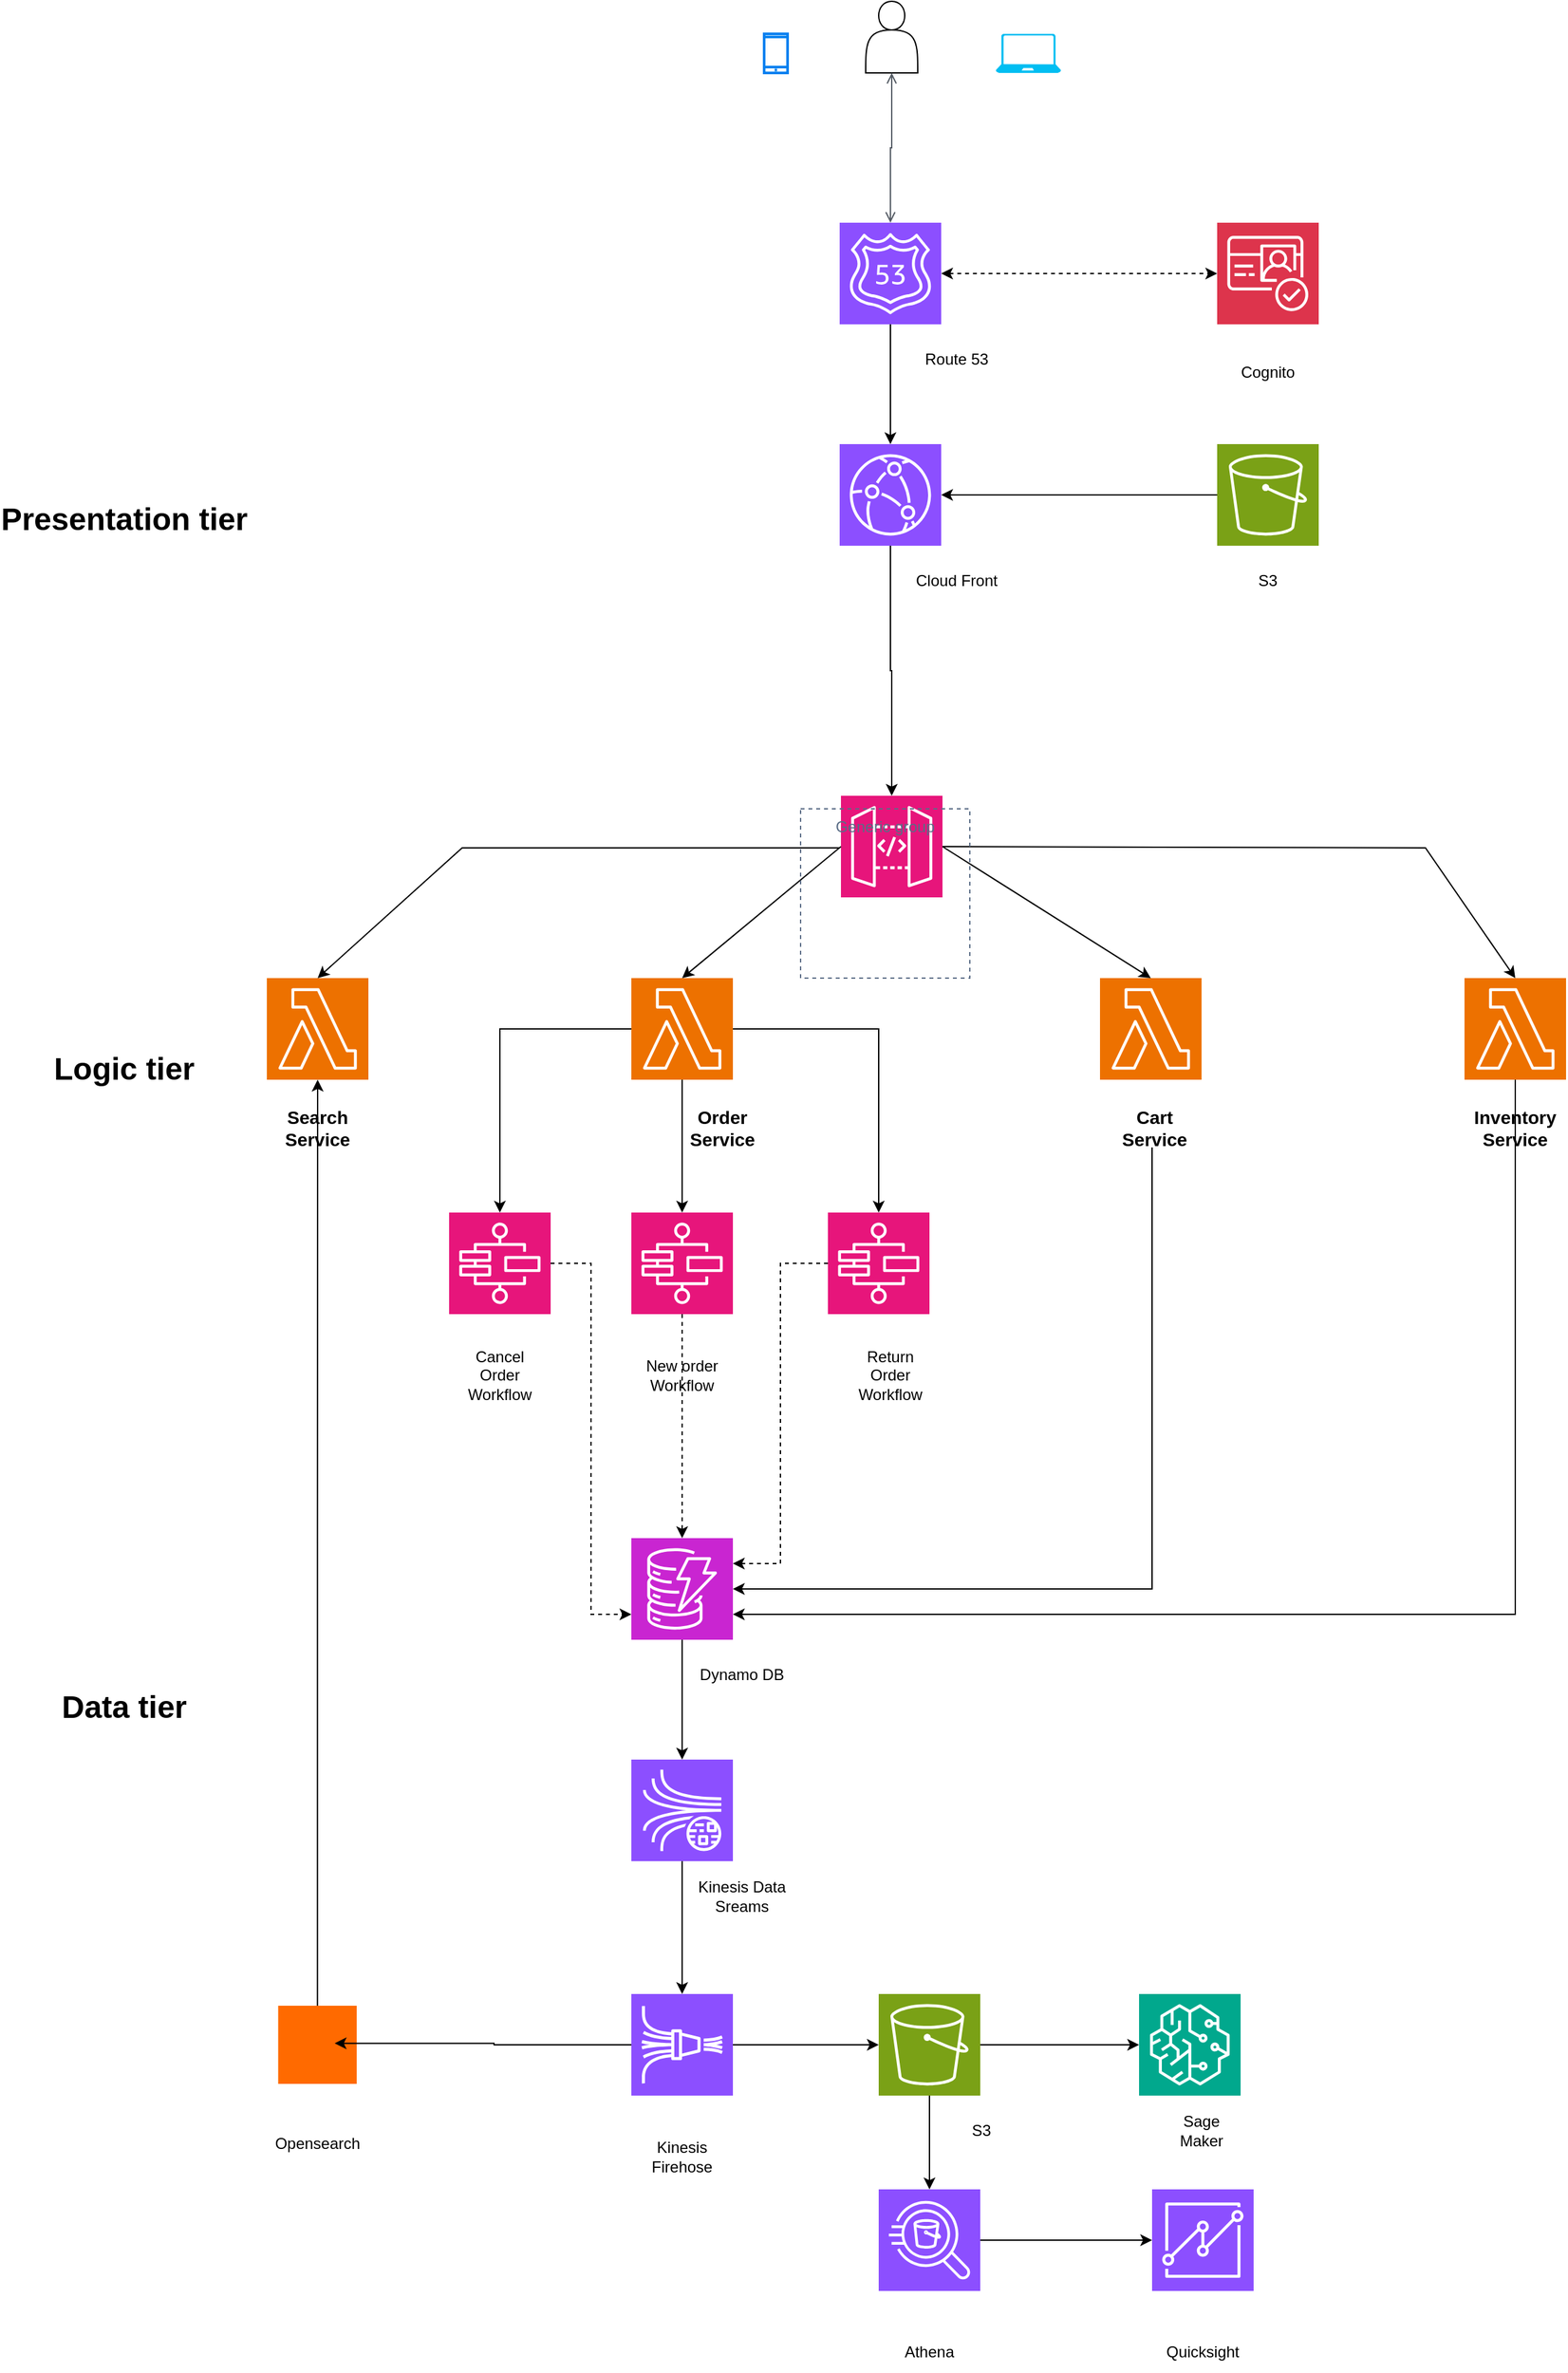 <mxfile version="26.0.7">
  <diagram name="Page-1" id="bP_iBaycLL0NLIDt_Ohi">
    <mxGraphModel dx="2500" dy="1742" grid="1" gridSize="10" guides="1" tooltips="1" connect="1" arrows="1" fold="1" page="1" pageScale="1" pageWidth="1100" pageHeight="850" math="0" shadow="0">
      <root>
        <mxCell id="0" />
        <mxCell id="1" parent="0" />
        <mxCell id="e87DX7sXvVENzrLbMA4E-3" value="" style="shape=actor;whiteSpace=wrap;html=1;" vertex="1" parent="1">
          <mxGeometry x="540" y="-190" width="40" height="55" as="geometry" />
        </mxCell>
        <mxCell id="e87DX7sXvVENzrLbMA4E-30" value="" style="edgeStyle=orthogonalEdgeStyle;rounded=0;orthogonalLoop=1;jettySize=auto;html=1;" edge="1" parent="1" source="e87DX7sXvVENzrLbMA4E-4" target="e87DX7sXvVENzrLbMA4E-8">
          <mxGeometry relative="1" as="geometry" />
        </mxCell>
        <mxCell id="e87DX7sXvVENzrLbMA4E-4" value="" style="sketch=0;points=[[0,0,0],[0.25,0,0],[0.5,0,0],[0.75,0,0],[1,0,0],[0,1,0],[0.25,1,0],[0.5,1,0],[0.75,1,0],[1,1,0],[0,0.25,0],[0,0.5,0],[0,0.75,0],[1,0.25,0],[1,0.5,0],[1,0.75,0]];outlineConnect=0;fontColor=#232F3E;fillColor=#8C4FFF;strokeColor=#ffffff;dashed=0;verticalLabelPosition=bottom;verticalAlign=top;align=center;html=1;fontSize=12;fontStyle=0;aspect=fixed;shape=mxgraph.aws4.resourceIcon;resIcon=mxgraph.aws4.route_53;" vertex="1" parent="1">
          <mxGeometry x="520" y="-20" width="78" height="78" as="geometry" />
        </mxCell>
        <mxCell id="e87DX7sXvVENzrLbMA4E-5" value="" style="sketch=0;points=[[0,0,0],[0.25,0,0],[0.5,0,0],[0.75,0,0],[1,0,0],[0,1,0],[0.25,1,0],[0.5,1,0],[0.75,1,0],[1,1,0],[0,0.25,0],[0,0.5,0],[0,0.75,0],[1,0.25,0],[1,0.5,0],[1,0.75,0]];outlineConnect=0;fontColor=#232F3E;fillColor=#DD344C;strokeColor=#ffffff;dashed=0;verticalLabelPosition=bottom;verticalAlign=top;align=center;html=1;fontSize=12;fontStyle=0;aspect=fixed;shape=mxgraph.aws4.resourceIcon;resIcon=mxgraph.aws4.cognito;" vertex="1" parent="1">
          <mxGeometry x="810" y="-20" width="78" height="78" as="geometry" />
        </mxCell>
        <mxCell id="e87DX7sXvVENzrLbMA4E-6" value="" style="html=1;labelBackgroundColor=#ffffff;startArrow=classic;startFill=1;startSize=6;endArrow=classic;endFill=1;endSize=6;jettySize=auto;orthogonalLoop=1;strokeWidth=1;dashed=1;fontSize=14;rounded=0;entryX=0;entryY=0.5;entryDx=0;entryDy=0;entryPerimeter=0;exitX=1;exitY=0.5;exitDx=0;exitDy=0;exitPerimeter=0;" edge="1" parent="1" source="e87DX7sXvVENzrLbMA4E-4" target="e87DX7sXvVENzrLbMA4E-5">
          <mxGeometry width="60" height="60" relative="1" as="geometry">
            <mxPoint x="520" y="460" as="sourcePoint" />
            <mxPoint x="580" y="400" as="targetPoint" />
            <Array as="points">
              <mxPoint x="700" y="19" />
            </Array>
          </mxGeometry>
        </mxCell>
        <mxCell id="e87DX7sXvVENzrLbMA4E-7" value="" style="edgeStyle=orthogonalEdgeStyle;htmDepartman barl=1;endArrow=open;elbow=vertical;startArrow=open;startFill=0;endFill=0;strokeColor=light-dark(#545B64, #ffffff);rounded=0;exitX=0.5;exitY=1;exitDx=0;exitDy=0;entryX=0.5;entryY=0;entryDx=0;entryDy=0;entryPerimeter=0;" edge="1" parent="1" source="e87DX7sXvVENzrLbMA4E-3" target="e87DX7sXvVENzrLbMA4E-4">
          <mxGeometry width="100" relative="1" as="geometry">
            <mxPoint x="500" y="430" as="sourcePoint" />
            <mxPoint x="600" y="430" as="targetPoint" />
          </mxGeometry>
        </mxCell>
        <mxCell id="e87DX7sXvVENzrLbMA4E-31" value="" style="edgeStyle=orthogonalEdgeStyle;rounded=0;orthogonalLoop=1;jettySize=auto;html=1;" edge="1" parent="1" source="e87DX7sXvVENzrLbMA4E-8" target="e87DX7sXvVENzrLbMA4E-13">
          <mxGeometry relative="1" as="geometry" />
        </mxCell>
        <mxCell id="e87DX7sXvVENzrLbMA4E-8" value="" style="sketch=0;points=[[0,0,0],[0.25,0,0],[0.5,0,0],[0.75,0,0],[1,0,0],[0,1,0],[0.25,1,0],[0.5,1,0],[0.75,1,0],[1,1,0],[0,0.25,0],[0,0.5,0],[0,0.75,0],[1,0.25,0],[1,0.5,0],[1,0.75,0]];outlineConnect=0;fontColor=#232F3E;fillColor=#8C4FFF;strokeColor=#ffffff;dashed=0;verticalLabelPosition=bottom;verticalAlign=top;align=center;html=1;fontSize=12;fontStyle=0;aspect=fixed;shape=mxgraph.aws4.resourceIcon;resIcon=mxgraph.aws4.cloudfront;" vertex="1" parent="1">
          <mxGeometry x="520" y="150" width="78" height="78" as="geometry" />
        </mxCell>
        <mxCell id="e87DX7sXvVENzrLbMA4E-10" style="edgeStyle=orthogonalEdgeStyle;rounded=0;orthogonalLoop=1;jettySize=auto;html=1;" edge="1" parent="1" source="e87DX7sXvVENzrLbMA4E-9" target="e87DX7sXvVENzrLbMA4E-8">
          <mxGeometry relative="1" as="geometry" />
        </mxCell>
        <mxCell id="e87DX7sXvVENzrLbMA4E-9" value="" style="sketch=0;points=[[0,0,0],[0.25,0,0],[0.5,0,0],[0.75,0,0],[1,0,0],[0,1,0],[0.25,1,0],[0.5,1,0],[0.75,1,0],[1,1,0],[0,0.25,0],[0,0.5,0],[0,0.75,0],[1,0.25,0],[1,0.5,0],[1,0.75,0]];outlineConnect=0;fontColor=#232F3E;fillColor=#7AA116;strokeColor=#ffffff;dashed=0;verticalLabelPosition=bottom;verticalAlign=top;align=center;html=1;fontSize=12;fontStyle=0;aspect=fixed;shape=mxgraph.aws4.resourceIcon;resIcon=mxgraph.aws4.s3;" vertex="1" parent="1">
          <mxGeometry x="810" y="150" width="78" height="78" as="geometry" />
        </mxCell>
        <mxCell id="e87DX7sXvVENzrLbMA4E-13" value="" style="sketch=0;points=[[0,0,0],[0.25,0,0],[0.5,0,0],[0.75,0,0],[1,0,0],[0,1,0],[0.25,1,0],[0.5,1,0],[0.75,1,0],[1,1,0],[0,0.25,0],[0,0.5,0],[0,0.75,0],[1,0.25,0],[1,0.5,0],[1,0.75,0]];outlineConnect=0;fontColor=#232F3E;fillColor=#E7157B;strokeColor=#ffffff;dashed=0;verticalLabelPosition=bottom;verticalAlign=top;align=center;html=1;fontSize=12;fontStyle=0;aspect=fixed;shape=mxgraph.aws4.resourceIcon;resIcon=mxgraph.aws4.api_gateway;" vertex="1" parent="1">
          <mxGeometry x="521" y="420" width="78" height="78" as="geometry" />
        </mxCell>
        <mxCell id="e87DX7sXvVENzrLbMA4E-15" value="" style="sketch=0;points=[[0,0,0],[0.25,0,0],[0.5,0,0],[0.75,0,0],[1,0,0],[0,1,0],[0.25,1,0],[0.5,1,0],[0.75,1,0],[1,1,0],[0,0.25,0],[0,0.5,0],[0,0.75,0],[1,0.25,0],[1,0.5,0],[1,0.75,0]];outlineConnect=0;fontColor=#232F3E;fillColor=#ED7100;strokeColor=#ffffff;dashed=0;verticalLabelPosition=bottom;verticalAlign=top;align=center;html=1;fontSize=12;fontStyle=0;aspect=fixed;shape=mxgraph.aws4.resourceIcon;resIcon=mxgraph.aws4.lambda;" vertex="1" parent="1">
          <mxGeometry x="80" y="560" width="78" height="78" as="geometry" />
        </mxCell>
        <mxCell id="e87DX7sXvVENzrLbMA4E-40" style="edgeStyle=orthogonalEdgeStyle;rounded=0;orthogonalLoop=1;jettySize=auto;html=1;" edge="1" parent="1" source="e87DX7sXvVENzrLbMA4E-16" target="e87DX7sXvVENzrLbMA4E-21">
          <mxGeometry relative="1" as="geometry" />
        </mxCell>
        <mxCell id="e87DX7sXvVENzrLbMA4E-41" style="edgeStyle=orthogonalEdgeStyle;rounded=0;orthogonalLoop=1;jettySize=auto;html=1;" edge="1" parent="1" source="e87DX7sXvVENzrLbMA4E-16" target="e87DX7sXvVENzrLbMA4E-22">
          <mxGeometry relative="1" as="geometry" />
        </mxCell>
        <mxCell id="e87DX7sXvVENzrLbMA4E-42" style="edgeStyle=orthogonalEdgeStyle;rounded=0;orthogonalLoop=1;jettySize=auto;html=1;" edge="1" parent="1" source="e87DX7sXvVENzrLbMA4E-16" target="e87DX7sXvVENzrLbMA4E-20">
          <mxGeometry relative="1" as="geometry" />
        </mxCell>
        <mxCell id="e87DX7sXvVENzrLbMA4E-16" value="" style="sketch=0;points=[[0,0,0],[0.25,0,0],[0.5,0,0],[0.75,0,0],[1,0,0],[0,1,0],[0.25,1,0],[0.5,1,0],[0.75,1,0],[1,1,0],[0,0.25,0],[0,0.5,0],[0,0.75,0],[1,0.25,0],[1,0.5,0],[1,0.75,0]];outlineConnect=0;fontColor=#232F3E;fillColor=#ED7100;strokeColor=#ffffff;dashed=0;verticalLabelPosition=bottom;verticalAlign=top;align=center;html=1;fontSize=12;fontStyle=0;aspect=fixed;shape=mxgraph.aws4.resourceIcon;resIcon=mxgraph.aws4.lambda;" vertex="1" parent="1">
          <mxGeometry x="360" y="560" width="78" height="78" as="geometry" />
        </mxCell>
        <mxCell id="e87DX7sXvVENzrLbMA4E-17" value="" style="sketch=0;points=[[0,0,0],[0.25,0,0],[0.5,0,0],[0.75,0,0],[1,0,0],[0,1,0],[0.25,1,0],[0.5,1,0],[0.75,1,0],[1,1,0],[0,0.25,0],[0,0.5,0],[0,0.75,0],[1,0.25,0],[1,0.5,0],[1,0.75,0]];outlineConnect=0;fontColor=#232F3E;fillColor=#ED7100;strokeColor=#ffffff;dashed=0;verticalLabelPosition=bottom;verticalAlign=top;align=center;html=1;fontSize=12;fontStyle=0;aspect=fixed;shape=mxgraph.aws4.resourceIcon;resIcon=mxgraph.aws4.lambda;" vertex="1" parent="1">
          <mxGeometry x="720" y="560" width="78" height="78" as="geometry" />
        </mxCell>
        <mxCell id="e87DX7sXvVENzrLbMA4E-51" style="edgeStyle=orthogonalEdgeStyle;rounded=0;orthogonalLoop=1;jettySize=auto;html=1;entryX=1;entryY=0.75;entryDx=0;entryDy=0;entryPerimeter=0;" edge="1" parent="1" source="e87DX7sXvVENzrLbMA4E-18" target="e87DX7sXvVENzrLbMA4E-46">
          <mxGeometry relative="1" as="geometry">
            <mxPoint x="1039" y="1050" as="targetPoint" />
            <Array as="points">
              <mxPoint x="1039" y="1049" />
            </Array>
          </mxGeometry>
        </mxCell>
        <mxCell id="e87DX7sXvVENzrLbMA4E-18" value="" style="sketch=0;points=[[0,0,0],[0.25,0,0],[0.5,0,0],[0.75,0,0],[1,0,0],[0,1,0],[0.25,1,0],[0.5,1,0],[0.75,1,0],[1,1,0],[0,0.25,0],[0,0.5,0],[0,0.75,0],[1,0.25,0],[1,0.5,0],[1,0.75,0]];outlineConnect=0;fontColor=#232F3E;fillColor=#ED7100;strokeColor=#ffffff;dashed=0;verticalLabelPosition=bottom;verticalAlign=top;align=center;html=1;fontSize=12;fontStyle=0;aspect=fixed;shape=mxgraph.aws4.resourceIcon;resIcon=mxgraph.aws4.lambda;" vertex="1" parent="1">
          <mxGeometry x="1000" y="560" width="78" height="78" as="geometry" />
        </mxCell>
        <mxCell id="e87DX7sXvVENzrLbMA4E-20" value="" style="sketch=0;points=[[0,0,0],[0.25,0,0],[0.5,0,0],[0.75,0,0],[1,0,0],[0,1,0],[0.25,1,0],[0.5,1,0],[0.75,1,0],[1,1,0],[0,0.25,0],[0,0.5,0],[0,0.75,0],[1,0.25,0],[1,0.5,0],[1,0.75,0]];outlineConnect=0;fontColor=#232F3E;fillColor=#E7157B;strokeColor=#ffffff;dashed=0;verticalLabelPosition=bottom;verticalAlign=top;align=center;html=1;fontSize=12;fontStyle=0;aspect=fixed;shape=mxgraph.aws4.resourceIcon;resIcon=mxgraph.aws4.step_functions;" vertex="1" parent="1">
          <mxGeometry x="220" y="740" width="78" height="78" as="geometry" />
        </mxCell>
        <mxCell id="e87DX7sXvVENzrLbMA4E-47" style="edgeStyle=orthogonalEdgeStyle;rounded=0;orthogonalLoop=1;jettySize=auto;html=1;dashed=1;" edge="1" parent="1" source="e87DX7sXvVENzrLbMA4E-21" target="e87DX7sXvVENzrLbMA4E-46">
          <mxGeometry relative="1" as="geometry" />
        </mxCell>
        <mxCell id="e87DX7sXvVENzrLbMA4E-21" value="" style="sketch=0;points=[[0,0,0],[0.25,0,0],[0.5,0,0],[0.75,0,0],[1,0,0],[0,1,0],[0.25,1,0],[0.5,1,0],[0.75,1,0],[1,1,0],[0,0.25,0],[0,0.5,0],[0,0.75,0],[1,0.25,0],[1,0.5,0],[1,0.75,0]];outlineConnect=0;fontColor=#232F3E;fillColor=#E7157B;strokeColor=#ffffff;dashed=0;verticalLabelPosition=bottom;verticalAlign=top;align=center;html=1;fontSize=12;fontStyle=0;aspect=fixed;shape=mxgraph.aws4.resourceIcon;resIcon=mxgraph.aws4.step_functions;" vertex="1" parent="1">
          <mxGeometry x="360" y="740" width="78" height="78" as="geometry" />
        </mxCell>
        <mxCell id="e87DX7sXvVENzrLbMA4E-49" style="edgeStyle=orthogonalEdgeStyle;rounded=0;orthogonalLoop=1;jettySize=auto;html=1;entryX=1;entryY=0.25;entryDx=0;entryDy=0;entryPerimeter=0;dashed=1;" edge="1" parent="1" source="e87DX7sXvVENzrLbMA4E-22" target="e87DX7sXvVENzrLbMA4E-46">
          <mxGeometry relative="1" as="geometry">
            <mxPoint x="550" y="1020" as="targetPoint" />
          </mxGeometry>
        </mxCell>
        <mxCell id="e87DX7sXvVENzrLbMA4E-22" value="" style="sketch=0;points=[[0,0,0],[0.25,0,0],[0.5,0,0],[0.75,0,0],[1,0,0],[0,1,0],[0.25,1,0],[0.5,1,0],[0.75,1,0],[1,1,0],[0,0.25,0],[0,0.5,0],[0,0.75,0],[1,0.25,0],[1,0.5,0],[1,0.75,0]];outlineConnect=0;fontColor=#232F3E;fillColor=#E7157B;strokeColor=#ffffff;dashed=0;verticalLabelPosition=bottom;verticalAlign=top;align=center;html=1;fontSize=12;fontStyle=0;aspect=fixed;shape=mxgraph.aws4.resourceIcon;resIcon=mxgraph.aws4.step_functions;" vertex="1" parent="1">
          <mxGeometry x="511" y="740" width="78" height="78" as="geometry" />
        </mxCell>
        <mxCell id="e87DX7sXvVENzrLbMA4E-26" value="" style="endArrow=classic;html=1;rounded=0;entryX=0.5;entryY=0;entryDx=0;entryDy=0;entryPerimeter=0;exitX=0;exitY=0.5;exitDx=0;exitDy=0;exitPerimeter=0;" edge="1" parent="1" source="e87DX7sXvVENzrLbMA4E-13" target="e87DX7sXvVENzrLbMA4E-16">
          <mxGeometry width="50" height="50" relative="1" as="geometry">
            <mxPoint x="520" y="460" as="sourcePoint" />
            <mxPoint x="270" y="430" as="targetPoint" />
          </mxGeometry>
        </mxCell>
        <mxCell id="e87DX7sXvVENzrLbMA4E-27" value="" style="endArrow=classic;html=1;rounded=0;entryX=0.5;entryY=0;entryDx=0;entryDy=0;entryPerimeter=0;" edge="1" parent="1" target="e87DX7sXvVENzrLbMA4E-15">
          <mxGeometry width="50" height="50" relative="1" as="geometry">
            <mxPoint x="520" y="460" as="sourcePoint" />
            <mxPoint x="409" y="570" as="targetPoint" />
            <Array as="points">
              <mxPoint x="230" y="460" />
            </Array>
          </mxGeometry>
        </mxCell>
        <mxCell id="e87DX7sXvVENzrLbMA4E-28" value="" style="endArrow=classic;html=1;rounded=0;entryX=0.5;entryY=0;entryDx=0;entryDy=0;entryPerimeter=0;exitX=1;exitY=0.5;exitDx=0;exitDy=0;exitPerimeter=0;" edge="1" parent="1" source="e87DX7sXvVENzrLbMA4E-13" target="e87DX7sXvVENzrLbMA4E-17">
          <mxGeometry width="50" height="50" relative="1" as="geometry">
            <mxPoint x="553" y="471" as="sourcePoint" />
            <mxPoint x="129" y="570" as="targetPoint" />
            <Array as="points" />
          </mxGeometry>
        </mxCell>
        <mxCell id="e87DX7sXvVENzrLbMA4E-29" value="" style="endArrow=classic;html=1;rounded=0;entryX=0.5;entryY=0;entryDx=0;entryDy=0;entryPerimeter=0;exitX=1;exitY=0.5;exitDx=0;exitDy=0;exitPerimeter=0;" edge="1" parent="1" source="e87DX7sXvVENzrLbMA4E-13" target="e87DX7sXvVENzrLbMA4E-18">
          <mxGeometry width="50" height="50" relative="1" as="geometry">
            <mxPoint x="563" y="481" as="sourcePoint" />
            <mxPoint x="139" y="580" as="targetPoint" />
            <Array as="points">
              <mxPoint x="970" y="460" />
            </Array>
          </mxGeometry>
        </mxCell>
        <mxCell id="e87DX7sXvVENzrLbMA4E-35" value="&lt;h3&gt;Search Service&lt;/h3&gt;" style="text;html=1;align=center;verticalAlign=middle;whiteSpace=wrap;rounded=0;" vertex="1" parent="1">
          <mxGeometry x="89" y="660" width="60" height="30" as="geometry" />
        </mxCell>
        <mxCell id="e87DX7sXvVENzrLbMA4E-36" value="&lt;h3&gt;Order Service&lt;/h3&gt;" style="text;html=1;align=center;verticalAlign=middle;whiteSpace=wrap;rounded=0;" vertex="1" parent="1">
          <mxGeometry x="400" y="660" width="60" height="30" as="geometry" />
        </mxCell>
        <mxCell id="e87DX7sXvVENzrLbMA4E-50" style="edgeStyle=orthogonalEdgeStyle;rounded=0;orthogonalLoop=1;jettySize=auto;html=1;entryX=1;entryY=0.5;entryDx=0;entryDy=0;entryPerimeter=0;" edge="1" parent="1" source="e87DX7sXvVENzrLbMA4E-38" target="e87DX7sXvVENzrLbMA4E-46">
          <mxGeometry relative="1" as="geometry">
            <mxPoint x="740" y="1050" as="targetPoint" />
            <Array as="points">
              <mxPoint x="760" y="1029" />
            </Array>
          </mxGeometry>
        </mxCell>
        <mxCell id="e87DX7sXvVENzrLbMA4E-38" value="&lt;h3&gt;Cart Service&lt;/h3&gt;" style="text;html=1;align=center;verticalAlign=middle;whiteSpace=wrap;rounded=0;" vertex="1" parent="1">
          <mxGeometry x="732" y="660" width="60" height="30" as="geometry" />
        </mxCell>
        <mxCell id="e87DX7sXvVENzrLbMA4E-39" value="&lt;h3&gt;Inventory Service&lt;/h3&gt;" style="text;html=1;align=center;verticalAlign=middle;whiteSpace=wrap;rounded=0;" vertex="1" parent="1">
          <mxGeometry x="1009" y="660" width="60" height="30" as="geometry" />
        </mxCell>
        <mxCell id="e87DX7sXvVENzrLbMA4E-43" value="Cancel Order Workflow" style="text;html=1;align=center;verticalAlign=middle;whiteSpace=wrap;rounded=0;" vertex="1" parent="1">
          <mxGeometry x="229" y="850" width="60" height="30" as="geometry" />
        </mxCell>
        <mxCell id="e87DX7sXvVENzrLbMA4E-44" value="New order Workflow" style="text;html=1;align=center;verticalAlign=middle;whiteSpace=wrap;rounded=0;" vertex="1" parent="1">
          <mxGeometry x="369" y="850" width="60" height="30" as="geometry" />
        </mxCell>
        <mxCell id="e87DX7sXvVENzrLbMA4E-45" value="Return Order Workflow" style="text;html=1;align=center;verticalAlign=middle;whiteSpace=wrap;rounded=0;" vertex="1" parent="1">
          <mxGeometry x="529" y="850" width="60" height="30" as="geometry" />
        </mxCell>
        <mxCell id="e87DX7sXvVENzrLbMA4E-53" style="edgeStyle=orthogonalEdgeStyle;rounded=0;orthogonalLoop=1;jettySize=auto;html=1;" edge="1" parent="1" source="e87DX7sXvVENzrLbMA4E-46" target="e87DX7sXvVENzrLbMA4E-52">
          <mxGeometry relative="1" as="geometry" />
        </mxCell>
        <mxCell id="e87DX7sXvVENzrLbMA4E-46" value="" style="sketch=0;points=[[0,0,0],[0.25,0,0],[0.5,0,0],[0.75,0,0],[1,0,0],[0,1,0],[0.25,1,0],[0.5,1,0],[0.75,1,0],[1,1,0],[0,0.25,0],[0,0.5,0],[0,0.75,0],[1,0.25,0],[1,0.5,0],[1,0.75,0]];outlineConnect=0;fontColor=#232F3E;fillColor=#C925D1;strokeColor=#ffffff;dashed=0;verticalLabelPosition=bottom;verticalAlign=top;align=center;html=1;fontSize=12;fontStyle=0;aspect=fixed;shape=mxgraph.aws4.resourceIcon;resIcon=mxgraph.aws4.dynamodb;" vertex="1" parent="1">
          <mxGeometry x="360" y="990" width="78" height="78" as="geometry" />
        </mxCell>
        <mxCell id="e87DX7sXvVENzrLbMA4E-48" style="edgeStyle=orthogonalEdgeStyle;rounded=0;orthogonalLoop=1;jettySize=auto;html=1;entryX=0;entryY=0.75;entryDx=0;entryDy=0;entryPerimeter=0;dashed=1;" edge="1" parent="1" source="e87DX7sXvVENzrLbMA4E-20" target="e87DX7sXvVENzrLbMA4E-46">
          <mxGeometry relative="1" as="geometry" />
        </mxCell>
        <mxCell id="e87DX7sXvVENzrLbMA4E-55" style="edgeStyle=orthogonalEdgeStyle;rounded=0;orthogonalLoop=1;jettySize=auto;html=1;" edge="1" parent="1" source="e87DX7sXvVENzrLbMA4E-52" target="e87DX7sXvVENzrLbMA4E-54">
          <mxGeometry relative="1" as="geometry" />
        </mxCell>
        <mxCell id="e87DX7sXvVENzrLbMA4E-52" value="" style="sketch=0;points=[[0,0,0],[0.25,0,0],[0.5,0,0],[0.75,0,0],[1,0,0],[0,1,0],[0.25,1,0],[0.5,1,0],[0.75,1,0],[1,1,0],[0,0.25,0],[0,0.5,0],[0,0.75,0],[1,0.25,0],[1,0.5,0],[1,0.75,0]];outlineConnect=0;fontColor=#232F3E;fillColor=#8C4FFF;strokeColor=#ffffff;dashed=0;verticalLabelPosition=bottom;verticalAlign=top;align=center;html=1;fontSize=12;fontStyle=0;aspect=fixed;shape=mxgraph.aws4.resourceIcon;resIcon=mxgraph.aws4.kinesis_data_streams;" vertex="1" parent="1">
          <mxGeometry x="360" y="1160" width="78" height="78" as="geometry" />
        </mxCell>
        <mxCell id="e87DX7sXvVENzrLbMA4E-54" value="" style="sketch=0;points=[[0,0,0],[0.25,0,0],[0.5,0,0],[0.75,0,0],[1,0,0],[0,1,0],[0.25,1,0],[0.5,1,0],[0.75,1,0],[1,1,0],[0,0.25,0],[0,0.5,0],[0,0.75,0],[1,0.25,0],[1,0.5,0],[1,0.75,0]];outlineConnect=0;fontColor=#232F3E;fillColor=#8C4FFF;strokeColor=#ffffff;dashed=0;verticalLabelPosition=bottom;verticalAlign=top;align=center;html=1;fontSize=12;fontStyle=0;aspect=fixed;shape=mxgraph.aws4.resourceIcon;resIcon=mxgraph.aws4.kinesis_data_firehose;" vertex="1" parent="1">
          <mxGeometry x="360" y="1340" width="78" height="78" as="geometry" />
        </mxCell>
        <mxCell id="e87DX7sXvVENzrLbMA4E-59" style="edgeStyle=orthogonalEdgeStyle;rounded=0;orthogonalLoop=1;jettySize=auto;html=1;" edge="1" parent="1" source="e87DX7sXvVENzrLbMA4E-56" target="e87DX7sXvVENzrLbMA4E-15">
          <mxGeometry relative="1" as="geometry" />
        </mxCell>
        <mxCell id="e87DX7sXvVENzrLbMA4E-56" value="" style="points=[];aspect=fixed;html=1;align=center;shadow=0;dashed=0;fillColor=#FF6A00;strokeColor=none;shape=mxgraph.alibaba_cloud.opensearch;" vertex="1" parent="1">
          <mxGeometry x="88.7" y="1349" width="60.3" height="60" as="geometry" />
        </mxCell>
        <mxCell id="e87DX7sXvVENzrLbMA4E-58" style="edgeStyle=orthogonalEdgeStyle;rounded=0;orthogonalLoop=1;jettySize=auto;html=1;entryX=0.72;entryY=0.481;entryDx=0;entryDy=0;entryPerimeter=0;" edge="1" parent="1" source="e87DX7sXvVENzrLbMA4E-54" target="e87DX7sXvVENzrLbMA4E-56">
          <mxGeometry relative="1" as="geometry" />
        </mxCell>
        <mxCell id="e87DX7sXvVENzrLbMA4E-65" style="edgeStyle=orthogonalEdgeStyle;rounded=0;orthogonalLoop=1;jettySize=auto;html=1;" edge="1" parent="1" source="e87DX7sXvVENzrLbMA4E-60" target="e87DX7sXvVENzrLbMA4E-64">
          <mxGeometry relative="1" as="geometry" />
        </mxCell>
        <mxCell id="e87DX7sXvVENzrLbMA4E-60" value="" style="sketch=0;points=[[0,0,0],[0.25,0,0],[0.5,0,0],[0.75,0,0],[1,0,0],[0,1,0],[0.25,1,0],[0.5,1,0],[0.75,1,0],[1,1,0],[0,0.25,0],[0,0.5,0],[0,0.75,0],[1,0.25,0],[1,0.5,0],[1,0.75,0]];outlineConnect=0;fontColor=#232F3E;fillColor=#7AA116;strokeColor=#ffffff;dashed=0;verticalLabelPosition=bottom;verticalAlign=top;align=center;html=1;fontSize=12;fontStyle=0;aspect=fixed;shape=mxgraph.aws4.resourceIcon;resIcon=mxgraph.aws4.s3;" vertex="1" parent="1">
          <mxGeometry x="550" y="1340" width="78" height="78" as="geometry" />
        </mxCell>
        <mxCell id="e87DX7sXvVENzrLbMA4E-61" style="edgeStyle=orthogonalEdgeStyle;rounded=0;orthogonalLoop=1;jettySize=auto;html=1;entryX=0;entryY=0.5;entryDx=0;entryDy=0;entryPerimeter=0;" edge="1" parent="1" source="e87DX7sXvVENzrLbMA4E-54" target="e87DX7sXvVENzrLbMA4E-60">
          <mxGeometry relative="1" as="geometry" />
        </mxCell>
        <mxCell id="e87DX7sXvVENzrLbMA4E-62" value="" style="sketch=0;points=[[0,0,0],[0.25,0,0],[0.5,0,0],[0.75,0,0],[1,0,0],[0,1,0],[0.25,1,0],[0.5,1,0],[0.75,1,0],[1,1,0],[0,0.25,0],[0,0.5,0],[0,0.75,0],[1,0.25,0],[1,0.5,0],[1,0.75,0]];outlineConnect=0;fontColor=#232F3E;fillColor=#01A88D;strokeColor=#ffffff;dashed=0;verticalLabelPosition=bottom;verticalAlign=top;align=center;html=1;fontSize=12;fontStyle=0;aspect=fixed;shape=mxgraph.aws4.resourceIcon;resIcon=mxgraph.aws4.sagemaker;" vertex="1" parent="1">
          <mxGeometry x="750" y="1340" width="78" height="78" as="geometry" />
        </mxCell>
        <mxCell id="e87DX7sXvVENzrLbMA4E-63" style="edgeStyle=orthogonalEdgeStyle;rounded=0;orthogonalLoop=1;jettySize=auto;html=1;entryX=0;entryY=0.5;entryDx=0;entryDy=0;entryPerimeter=0;" edge="1" parent="1" source="e87DX7sXvVENzrLbMA4E-60" target="e87DX7sXvVENzrLbMA4E-62">
          <mxGeometry relative="1" as="geometry" />
        </mxCell>
        <mxCell id="e87DX7sXvVENzrLbMA4E-64" value="" style="sketch=0;points=[[0,0,0],[0.25,0,0],[0.5,0,0],[0.75,0,0],[1,0,0],[0,1,0],[0.25,1,0],[0.5,1,0],[0.75,1,0],[1,1,0],[0,0.25,0],[0,0.5,0],[0,0.75,0],[1,0.25,0],[1,0.5,0],[1,0.75,0]];outlineConnect=0;fontColor=#232F3E;fillColor=#8C4FFF;strokeColor=#ffffff;dashed=0;verticalLabelPosition=bottom;verticalAlign=top;align=center;html=1;fontSize=12;fontStyle=0;aspect=fixed;shape=mxgraph.aws4.resourceIcon;resIcon=mxgraph.aws4.athena;" vertex="1" parent="1">
          <mxGeometry x="550" y="1490" width="78" height="78" as="geometry" />
        </mxCell>
        <mxCell id="e87DX7sXvVENzrLbMA4E-66" value="" style="sketch=0;points=[[0,0,0],[0.25,0,0],[0.5,0,0],[0.75,0,0],[1,0,0],[0,1,0],[0.25,1,0],[0.5,1,0],[0.75,1,0],[1,1,0],[0,0.25,0],[0,0.5,0],[0,0.75,0],[1,0.25,0],[1,0.5,0],[1,0.75,0]];outlineConnect=0;fontColor=#232F3E;fillColor=#8C4FFF;strokeColor=#ffffff;dashed=0;verticalLabelPosition=bottom;verticalAlign=top;align=center;html=1;fontSize=12;fontStyle=0;aspect=fixed;shape=mxgraph.aws4.resourceIcon;resIcon=mxgraph.aws4.quicksight;" vertex="1" parent="1">
          <mxGeometry x="760" y="1490" width="78" height="78" as="geometry" />
        </mxCell>
        <mxCell id="e87DX7sXvVENzrLbMA4E-67" style="edgeStyle=orthogonalEdgeStyle;rounded=0;orthogonalLoop=1;jettySize=auto;html=1;entryX=0;entryY=0.5;entryDx=0;entryDy=0;entryPerimeter=0;" edge="1" parent="1" source="e87DX7sXvVENzrLbMA4E-64" target="e87DX7sXvVENzrLbMA4E-66">
          <mxGeometry relative="1" as="geometry" />
        </mxCell>
        <mxCell id="e87DX7sXvVENzrLbMA4E-69" value="Dynamo DB" style="text;html=1;align=center;verticalAlign=middle;whiteSpace=wrap;rounded=0;" vertex="1" parent="1">
          <mxGeometry x="410" y="1080" width="70" height="30" as="geometry" />
        </mxCell>
        <mxCell id="e87DX7sXvVENzrLbMA4E-70" value="Opensearch" style="text;html=1;align=center;verticalAlign=middle;whiteSpace=wrap;rounded=0;" vertex="1" parent="1">
          <mxGeometry x="83.85" y="1440" width="70" height="30" as="geometry" />
        </mxCell>
        <mxCell id="e87DX7sXvVENzrLbMA4E-71" value="Kinesis Firehose&lt;span style=&quot;color: rgba(0, 0, 0, 0); font-family: monospace; font-size: 0px; text-align: start; text-wrap: nowrap;&quot;&gt;%3CmxGraphModel%3E%3Croot%3E%3CmxCell%20id%3D%220%22%2F%3E%3CmxCell%20id%3D%221%22%20parent%3D%220%22%2F%3E%3CmxCell%20id%3D%222%22%20value%3D%22Opensearch%22%20style%3D%22text%3Bhtml%3D1%3Balign%3Dcenter%3BverticalAlign%3Dmiddle%3BwhiteSpace%3Dwrap%3Brounded%3D0%3B%22%20vertex%3D%221%22%20parent%3D%221%22%3E%3CmxGeometry%20x%3D%2283.85%22%20y%3D%221440%22%20width%3D%2270%22%20height%3D%2230%22%20as%3D%22geometry%22%2F%3E%3C%2FmxCell%3E%3C%2Froot%3E%3C%2FmxGraphModel%3E&lt;/span&gt;" style="text;html=1;align=center;verticalAlign=middle;whiteSpace=wrap;rounded=0;" vertex="1" parent="1">
          <mxGeometry x="364" y="1450" width="70" height="30" as="geometry" />
        </mxCell>
        <mxCell id="e87DX7sXvVENzrLbMA4E-72" value="Kinesis Data Sreams&lt;span style=&quot;color: rgba(0, 0, 0, 0); font-family: monospace; font-size: 0px; text-align: start; text-wrap: nowrap;&quot;&gt;%3CmxGraphModel%3E%3Croot%3E%3CmxCell%20id%3D%220%22%2F%3E%3CmxCell%20id%3D%221%22%20parent%3D%220%22%2F%3E%3CmxCell%20id%3D%222%22%20value%3D%22Opensearch%22%20style%3D%22text%3Bhtml%3D1%3Balign%3Dcenter%3BverticalAlign%3Dmiddle%3BwhiteSpace%3Dwrap%3Brounded%3D0%3B%22%20vertex%3D%221%22%20parent%3D%221%22%3E%3CmxGeometry%20x%3D%2283.85%22%20y%3D%221440%22%20width%3D%2270%22%20height%3D%2230%22%20as%3D%22geometry%22%2F%3E%3C%2FmxCell%3E%3C%2Froot%3E%3C%2FmxGraphModel%3E&lt;/span&gt;" style="text;html=1;align=center;verticalAlign=middle;whiteSpace=wrap;rounded=0;" vertex="1" parent="1">
          <mxGeometry x="410" y="1250" width="70" height="30" as="geometry" />
        </mxCell>
        <mxCell id="e87DX7sXvVENzrLbMA4E-73" value="S3&lt;span style=&quot;color: rgba(0, 0, 0, 0); font-family: monospace; font-size: 0px; text-align: start; text-wrap: nowrap;&quot;&gt;%3CmxGraphModel%3E%3Croot%3E%3CmxCell%20id%3D%220%22%2F%3E%3CmxCell%20id%3D%221%22%20parent%3D%220%22%2F%3E%3CmxCell%20id%3D%222%22%20value%3D%22Kinesis%20Firehose%26lt%3Bspan%20style%3D%26quot%3Bcolor%3A%20rgba(0%2C%200%2C%200%2C%200)%3B%20font-family%3A%20monospace%3B%20font-size%3A%200px%3B%20text-align%3A%20start%3B%20text-wrap%3A%20nowrap%3B%26quot%3B%26gt%3B%253CmxGraphModel%253E%253Croot%253E%253CmxCell%2520id%253D%25220%2522%252F%253E%253CmxCell%2520id%253D%25221%2522%2520parent%253D%25220%2522%252F%253E%253CmxCell%2520id%253D%25222%2522%2520value%253D%2522Opensearch%2522%2520style%253D%2522text%253Bhtml%253D1%253Balign%253Dcenter%253BverticalAlign%253Dmiddle%253BwhiteSpace%253Dwrap%253Brounded%253D0%253B%2522%2520vertex%253D%25221%2522%2520parent%253D%25221%2522%253E%253CmxGeometry%2520x%253D%252283.85%2522%2520y%253D%25221440%2522%2520width%253D%252270%2522%2520height%253D%252230%2522%2520as%253D%2522geometry%2522%252F%253E%253C%252FmxCell%253E%253C%252Froot%253E%253C%252FmxGraphModel%253E%26lt%3B%2Fspan%26gt%3B%22%20style%3D%22text%3Bhtml%3D1%3Balign%3Dcenter%3BverticalAlign%3Dmiddle%3BwhiteSpace%3Dwrap%3Brounded%3D0%3B%22%20vertex%3D%221%22%20parent%3D%221%22%3E%3CmxGeometry%20x%3D%22364%22%20y%3D%221450%22%20width%3D%2270%22%20height%3D%2230%22%20as%3D%22geometry%22%2F%3E%3C%2FmxCell%3E%3C%2Froot%3E%3C%2FmxGraphModel%3E&lt;/span&gt;" style="text;html=1;align=center;verticalAlign=middle;whiteSpace=wrap;rounded=0;" vertex="1" parent="1">
          <mxGeometry x="599" y="1430" width="60" height="30" as="geometry" />
        </mxCell>
        <mxCell id="e87DX7sXvVENzrLbMA4E-74" value="S3&lt;span style=&quot;color: rgba(0, 0, 0, 0); font-family: monospace; font-size: 0px; text-align: start; text-wrap: nowrap;&quot;&gt;%3CmxGraphModel%3E%3Croot%3E%3CmxCell%20id%3D%220%22%2F%3E%3CmxCell%20id%3D%221%22%20parent%3D%220%22%2F%3E%3CmxCell%20id%3D%222%22%20value%3D%22Kinesis%20Firehose%26lt%3Bspan%20style%3D%26quot%3Bcolor%3A%20rgba(0%2C%200%2C%200%2C%200)%3B%20font-family%3A%20monospace%3B%20font-size%3A%200px%3B%20text-align%3A%20start%3B%20text-wrap%3A%20nowrap%3B%26quot%3B%26gt%3B%253CmxGraphModel%253E%253Croot%253E%253CmxCell%2520id%253D%25220%2522%252F%253E%253CmxCell%2520id%253D%25221%2522%2520parent%253D%25220%2522%252F%253E%253CmxCell%2520id%253D%25222%2522%2520value%253D%2522Opensearch%2522%2520style%253D%2522text%253Bhtml%253D1%253Balign%253Dcenter%253BverticalAlign%253Dmiddle%253BwhiteSpace%253Dwrap%253Brounded%253D0%253B%2522%2520vertex%253D%25221%2522%2520parent%253D%25221%2522%253E%253CmxGeometry%2520x%253D%252283.85%2522%2520y%253D%25221440%2522%2520width%253D%252270%2522%2520height%253D%252230%2522%2520as%253D%2522geometry%2522%252F%253E%253C%252FmxCell%253E%253C%252Froot%253E%253C%252FmxGraphModel%253E%26lt%3B%2Fspan%26gt%3B%22%20style%3D%22text%3Bhtml%3D1%3Balign%3Dcenter%3BverticalAlign%3Dmiddle%3BwhiteSpace%3Dwrap%3Brounded%3D0%3B%22%20vertex%3D%221%22%20parent%3D%221%22%3E%3CmxGeometry%20x%3D%22364%22%20y%3D%221450%22%20width%3D%2270%22%20height%3D%2230%22%20as%3D%22geometry%22%2F%3E%3C%2FmxCell%3E%3C%2Froot%3E%3C%2FmxGraphModel%3E&lt;/span&gt;" style="text;html=1;align=center;verticalAlign=middle;whiteSpace=wrap;rounded=0;" vertex="1" parent="1">
          <mxGeometry x="819" y="240" width="60" height="30" as="geometry" />
        </mxCell>
        <mxCell id="e87DX7sXvVENzrLbMA4E-76" value="Cognito" style="text;html=1;align=center;verticalAlign=middle;whiteSpace=wrap;rounded=0;" vertex="1" parent="1">
          <mxGeometry x="819" y="80" width="60" height="30" as="geometry" />
        </mxCell>
        <mxCell id="e87DX7sXvVENzrLbMA4E-77" value="Cloud Front" style="text;html=1;align=center;verticalAlign=middle;whiteSpace=wrap;rounded=0;" vertex="1" parent="1">
          <mxGeometry x="570" y="240" width="80" height="30" as="geometry" />
        </mxCell>
        <mxCell id="e87DX7sXvVENzrLbMA4E-78" value="Route 53" style="text;html=1;align=center;verticalAlign=middle;whiteSpace=wrap;rounded=0;" vertex="1" parent="1">
          <mxGeometry x="570" y="70" width="80" height="30" as="geometry" />
        </mxCell>
        <mxCell id="e87DX7sXvVENzrLbMA4E-79" value="Sage Maker" style="text;html=1;align=center;verticalAlign=middle;whiteSpace=wrap;rounded=0;" vertex="1" parent="1">
          <mxGeometry x="768" y="1430" width="60" height="30" as="geometry" />
        </mxCell>
        <mxCell id="e87DX7sXvVENzrLbMA4E-80" value="Athena" style="text;html=1;align=center;verticalAlign=middle;whiteSpace=wrap;rounded=0;" vertex="1" parent="1">
          <mxGeometry x="559" y="1600" width="60" height="30" as="geometry" />
        </mxCell>
        <mxCell id="e87DX7sXvVENzrLbMA4E-81" value="Quicksight" style="text;html=1;align=center;verticalAlign=middle;whiteSpace=wrap;rounded=0;" vertex="1" parent="1">
          <mxGeometry x="769" y="1600" width="60" height="30" as="geometry" />
        </mxCell>
        <mxCell id="e87DX7sXvVENzrLbMA4E-82" value="" style="html=1;verticalLabelPosition=bottom;align=center;labelBackgroundColor=#ffffff;verticalAlign=top;strokeWidth=2;strokeColor=#0080F0;shadow=0;dashed=0;shape=mxgraph.ios7.icons.smartphone;" vertex="1" parent="1">
          <mxGeometry x="462" y="-165" width="18" height="30" as="geometry" />
        </mxCell>
        <mxCell id="e87DX7sXvVENzrLbMA4E-83" value="" style="verticalLabelPosition=bottom;html=1;verticalAlign=top;align=center;strokeColor=none;fillColor=#00BEF2;shape=mxgraph.azure.laptop;pointerEvents=1;" vertex="1" parent="1">
          <mxGeometry x="640" y="-165" width="50" height="30" as="geometry" />
        </mxCell>
        <mxCell id="e87DX7sXvVENzrLbMA4E-85" value="Generic group" style="fillColor=none;strokeColor=#5A6C86;dashed=1;verticalAlign=top;fontStyle=0;fontColor=#5A6C86;whiteSpace=wrap;html=1;" vertex="1" parent="1">
          <mxGeometry x="490" y="430" width="130" height="130" as="geometry" />
        </mxCell>
        <mxCell id="e87DX7sXvVENzrLbMA4E-87" value="Presentation tier" style="text;strokeColor=none;fillColor=none;html=1;fontSize=24;fontStyle=1;verticalAlign=middle;align=center;" vertex="1" parent="1">
          <mxGeometry x="-80" y="188" width="100" height="40" as="geometry" />
        </mxCell>
        <mxCell id="e87DX7sXvVENzrLbMA4E-88" value="Logic tier" style="text;strokeColor=none;fillColor=none;html=1;fontSize=24;fontStyle=1;verticalAlign=middle;align=center;" vertex="1" parent="1">
          <mxGeometry x="-80" y="610" width="100" height="40" as="geometry" />
        </mxCell>
        <mxCell id="e87DX7sXvVENzrLbMA4E-89" value="Data tier" style="text;strokeColor=none;fillColor=none;html=1;fontSize=24;fontStyle=1;verticalAlign=middle;align=center;" vertex="1" parent="1">
          <mxGeometry x="-80" y="1100" width="100" height="40" as="geometry" />
        </mxCell>
      </root>
    </mxGraphModel>
  </diagram>
</mxfile>
